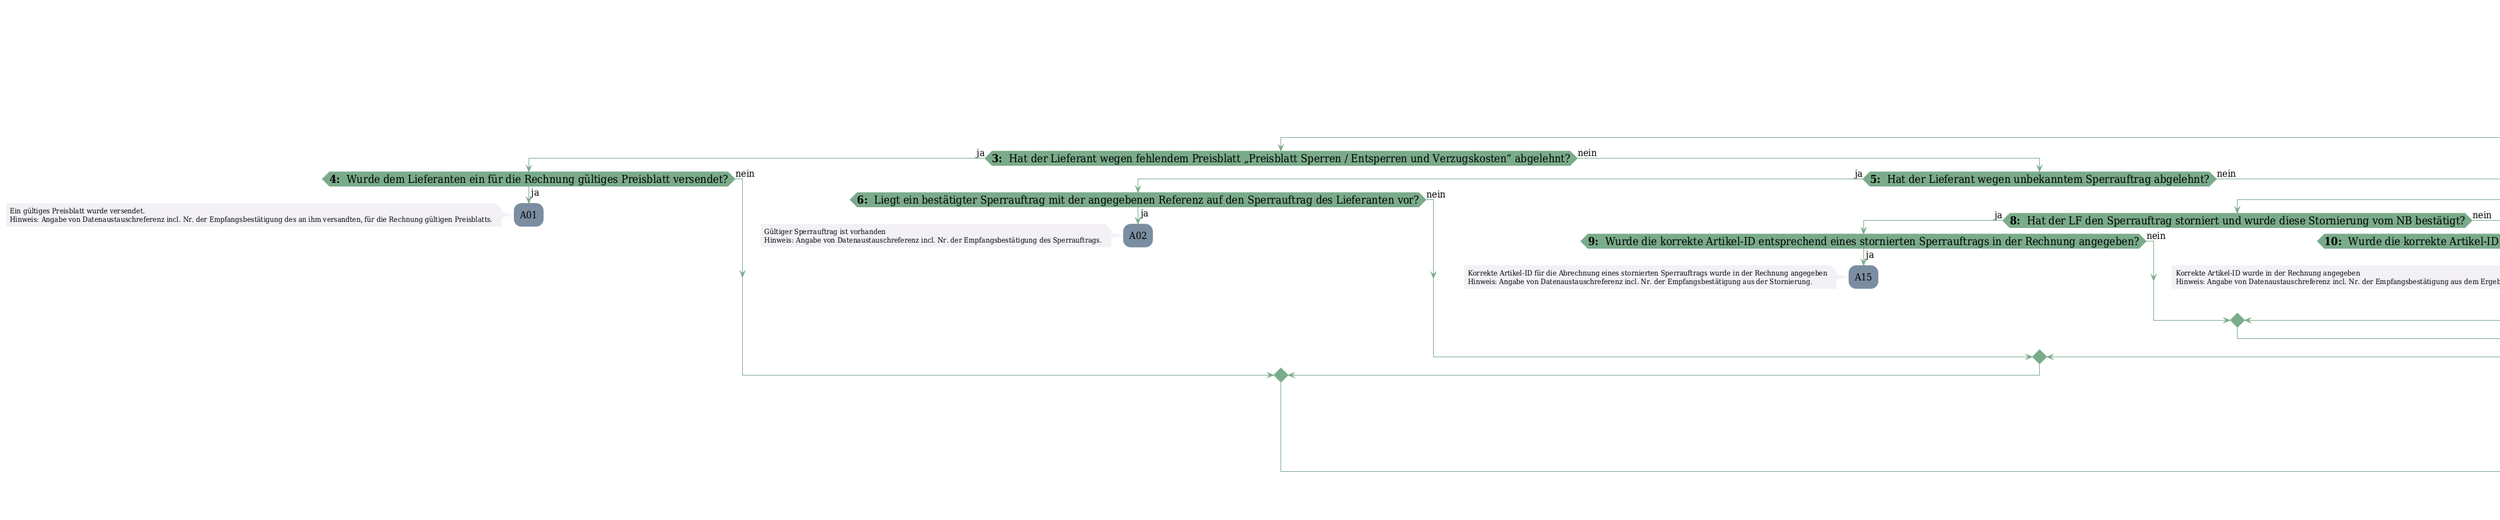 @startuml
skinparam Shadowing false
skinparam NoteBorderColor #f3f1f6
skinparam NoteBackgroundColor #f3f1f6
skinparam NoteFontSize 12
skinparam ActivityBorderColor none
skinparam ActivityBackgroundColor #7a8da1
skinparam ActivityFontSize 16
skinparam ArrowColor #7aab8a
skinparam ArrowFontSize 16
skinparam ActivityDiamondBackgroundColor #7aab8a
skinparam ActivityDiamondBorderColor #7aab8a
skinparam ActivityDiamondFontSize 18
skinparam defaultFontName DejaVu Serif Condensed
skinparam ActivityEndColor #669580

header
<b>FV2210
2022-12-12
endheader

title
GPKE

6.8.2: AD: Abrechnung einer sonstigen Leistung



end title
:<b>E_0504</b>;
note right
<b><i>Prüfende Rolle: NB
end note

if (<b>1: </b> Bezieht sich das Nicht-Zahlungsavis auf eine Rechnung der Kategorie „Unterbrechung der Anschlussnutzung (Sperren&#41;“?) then (ja)
    if (<b>3: </b> Hat der Lieferant wegen fehlendem Preisblatt „Preisblatt Sperren / Entsperren und Verzugskosten“ abgelehnt?) then (ja)
        if (<b>4: </b> Wurde dem Lieferanten ein für die Rechnung gültiges Preisblatt versendet?) then (ja)
            :A01;
            note left
                Ein gültiges Preisblatt wurde versendet.
                Hinweis: Angabe von Datenaustauschreferenz incl. Nr. der Empfangsbestätigung des an ihm versandten, für die Rechnung gültigen Preisblatts.
            endnote
            kill;
        else (nein)
        endif
    else (nein)
        if (<b>5: </b> Hat der Lieferant wegen unbekanntem Sperrauftrag abgelehnt?) then (ja)
            if (<b>6: </b> Liegt ein bestätigter Sperrauftrag mit der angegebenen Referenz auf den Sperrauftrag des Lieferanten vor?) then (ja)
                :A02;
                note left
                    Gültiger Sperrauftrag ist vorhanden
                    Hinweis: Angabe von Datenaustauschreferenz incl. Nr. der Empfangsbestätigung des Sperrauftrags.
                endnote
                kill;
            else (nein)
            endif
        else (nein)
            if (<b>7: </b> Hat der Lieferant die Rechnung wegen Angabe einer falschen Artikel-ID abgelehnt?) then (ja)
                if (<b>8: </b> Hat der LF den Sperrauftrag storniert und wurde diese Stornierung vom NB bestätigt?) then (ja)
                    if (<b>9: </b> Wurde die korrekte Artikel-ID entsprechend eines stornierten Sperrauftrags in der Rechnung angegeben?) then (ja)
                        :A15;
                        note left
                            Korrekte Artikel-ID für die Abrechnung eines stornierten Sperrauftrags wurde in der Rechnung angegeben
                            Hinweis: Angabe von Datenaustauschreferenz incl. Nr. der Empfangsbestätigung aus der Stornierung.
                        endnote
                        kill;
                    else (nein)
                    endif
                else (nein)
                    if (<b>10: </b> Wurde die korrekte Artikel-ID entsprechend des Ergebnisses des Sperrauftrags in der Rechnung angegeben?) then (ja)
                        :A03;
                        note left
                            Korrekte Artikel-ID wurde in der Rechnung angegeben
                            Hinweis: Angabe von Datenaustauschreferenz incl. Nr. der Empfangsbestätigung aus dem Ergebnis des Sperrauftrags.
                        endnote
                        kill;
                    else (nein)
                    endif
                endif
            else (nein)
                if (<b>11: </b> Hat der Lieferant die Rechnung abgelehnt, da auf der Rechnung ein, zum Preisblatt abweichender Preis angegeben wurde?) then (ja)
                    if (<b>12: </b> Wurde in der Rechnung der im Preisblatt angegebene Preis abgerechnet?) then (ja)
                        :A04;
                        note left
                            Korrekter Preis zum gültigen Preisblatt wurde in der Rechnung angegeben
                            Hinweis: Angabe von Datenaustauschreferenz incl. Nr. der Empfangsbestätigung des Preisblatts
                        endnote
                        kill;
                    else (nein)
                    endif
                else (nein)
                    if (<b>13: </b> Ergibt die Prüfung der abgelehnten Rechnung, dass die Ablehnung durch den Lieferanten gerechtfertigt war?) then (ja)
                    else (nein)
                        :A05;
                        note left
                            Die Rechnung wird als korrekt angesehen
                            Hinweis: Es ist zu begründen, warum die Rechnung korrekt war.
                        endnote
                        kill;
                    endif
                endif
            endif
        endif
    endif
else (nein)
    if (<b>2: </b> Bezieht sich das Nicht-Zahlungsavis auf eine Rechnung der Kategorie „Verzugskosten“?) then (ja)
        if (<b>14: </b> Hat der Lieferant wegen fehlendem Preisblatt „Preisblatt Sperren / Entsperren und Verzugskosten“ abgelehnt?) then (ja)
            if (<b>15: </b> Wurde dem Lieferanten ein für die Rechnung gültiges Preisblatt fristgerecht versendet?) then (ja)
                :A06;
                note left
                    Gültiges Preisblatt wurde versendet.
                    Hinweis: Angabe von Datenaustauschreferenz incl. Nr. der Empfangsbestätigung
                endnote
                kill;
            else (nein)
            endif
        else (nein)
            if (<b>16: </b> Hat der Lieferant wegen unbekannter Rechnung, auf die sich die Verzugskostenrechnung bezieht, abgelehnt?) then (ja)
                if (<b>17: </b> Wurde die Rechnung, auf die sich die Verzugskostenrechnung bezieht, dem Lieferanten zugestellt?) then (ja)
                    if (<b>18: </b> Wurde die Rechnung, auf die sich die Verzugskostenrechnung bezieht, storniert?) then (ja)
                    else (nein)
                        :A07;
                        note left
                            Gültige Rechnung ist vorhanden
                            Hinweis: Angabe von Datenaustauschreferenz incl. Nr. der Empfangsbestätigung der Rechnung, auf die sich die Verzugskostenrechnung bezieht.
                        endnote
                        kill;
                    endif
                else (nein)
                endif
            else (nein)
                if (<b>19: </b> Hat der Lieferant die Rechnung wegen Angabe einer falschen Artikel-ID abgelehnt?) then (ja)
                    if (<b>20: </b> Wurde genau eine der beiden Artikel-ID für Verzugskosten in der Rechnung angegeben?) then (ja)
                        :A08;
                        note left
                            Es wurde für die Verzugskosten eine der beiden Artikel-ID verwendet
                        endnote
                        kill;
                    else (nein)
                    endif
                else (nein)
                    if (<b>21: </b> Hat der Lieferant die Rechnung abgelehnt, da auf der Rechnung ein zum Preisblatt abweichender Preis angeben wurde?) then (ja)
                        if (<b>22: </b> Wurde in der Rechnung die Artikel-ID 2-02-0-001 (Verzugskosten pauschal&#41; angegeben?) then (ja)
                            if (<b>23: </b> Ist der angegeben Preis in der Rechnung identisch mit dem Preis für die Artikel-ID 2-02-0-001 (Verzugskosten pauschal&#41; aus dem Preisblatt?) then (ja)
                                :A09;
                                note left
                                    Korrekter Preis wurde in der Rechnung abgerechnet
                                    Hinweis: Angabe von Datenaustauschreferenz incl. Nr. der Empfangsbestätigung des Preisblatts
                                endnote
                                kill;
                            else (nein)
                            endif
                        else (nein)
                            if (<b>24: </b> Ist der Preis, der in der Rechnung für die Artikel-ID 2-02-0-002 (Verzugskosten variabel&#41; in Rechnung gestellt wurde für die der Verzugsrechnung zugrundeliegende, nicht bezahlte Rechnung angemessen?) then (ja)
                                :A10;
                                note left
                                    Die Rechnung wird als korrekt angesehen
                                    Hinweis: Es ist zu begründen, warum die Rechnung korrekt war.
                                endnote
                                kill;
                            else (nein)
                            endif
                        endif
                    else (nein)
                        if (<b>25: </b> Ergibt die Prüfung der abgelehnten Rechnung, dass die Ablehnung durch den Lieferanten gerechtfertigt war?) then (ja)
                        else (nein)
                            :A11;
                            note left
                                Die Rechnung wird als korrekt angesehen
                                Hinweis: Es ist zu begründen, warum die Rechnung korrekt war.
                            endnote
                            kill;
                        endif
                    endif
                endif
            endif
        endif
    else (nein)
        if (<b>26: </b> Hat der Lieferant wegen fehlendem Preisblatt „Blindarbeit“ abgelehnt?) then (ja)
            if (<b>27: </b> Wurde dem Lieferanten ein, für die Rechnung gültiges, Preisblatt fristgerecht versendet?) then (ja)
                :A12;
                note left
                    Gültiges Preisblatt für Blindarbeit wurde versendet.
                    Hinweis: Angabe von Datenaustauschreferenz incl. Nr. der Empfangsbestätigung
                endnote
                kill;
            else (nein)
            endif
        else (nein)
            if (<b>28: </b> Hat der Lieferant die Rechnung wegen einer falschen Artikel-ID abgelehnt?) then (ja)
                if (<b>29: </b> Wurde die korrekte Artikel-ID für Blindarbeit in der Rechnung angegeben?) then (ja)
                    :A13;
                    note left
                        Korrekte Artikel-ID wurde in der Rechnung angegeben
                    endnote
                    kill;
                else (nein)
                endif
            else (nein)
                if (<b>30: </b> Ergibt die Prüfung der abgelehnten Rechnung, dass die Ablehnung durch den Lieferanten gerechtfertigt war?) then (ja)
                else (nein)
                    :A14;
                    note left
                        Die Rechnung wird als korrekt angesehen
                        Hinweis: Es ist zu begründen, warum die Rechnung korrekt war.
                    endnote
                    kill;
                endif
            endif
        endif
    endif
endif
:Versand der Nachricht „Storno der ursprünglichen Rechnung“;
kill;

@enduml
